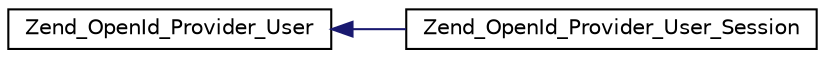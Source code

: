 digraph G
{
  edge [fontname="Helvetica",fontsize="10",labelfontname="Helvetica",labelfontsize="10"];
  node [fontname="Helvetica",fontsize="10",shape=record];
  rankdir="LR";
  Node1 [label="Zend_OpenId_Provider_User",height=0.2,width=0.4,color="black", fillcolor="white", style="filled",URL="$class_zend___open_id___provider___user.html"];
  Node1 -> Node2 [dir="back",color="midnightblue",fontsize="10",style="solid",fontname="Helvetica"];
  Node2 [label="Zend_OpenId_Provider_User_Session",height=0.2,width=0.4,color="black", fillcolor="white", style="filled",URL="$class_zend___open_id___provider___user___session.html"];
}
